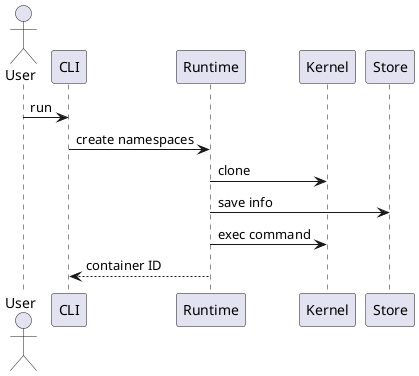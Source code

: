 @startuml
actor User
participant CLI
participant Runtime
participant Kernel
participant Store
User -> CLI : run
CLI -> Runtime : create namespaces
Runtime -> Kernel : clone
Runtime -> Store : save info
Runtime -> Kernel : exec command
CLI <-- Runtime : container ID
@enduml